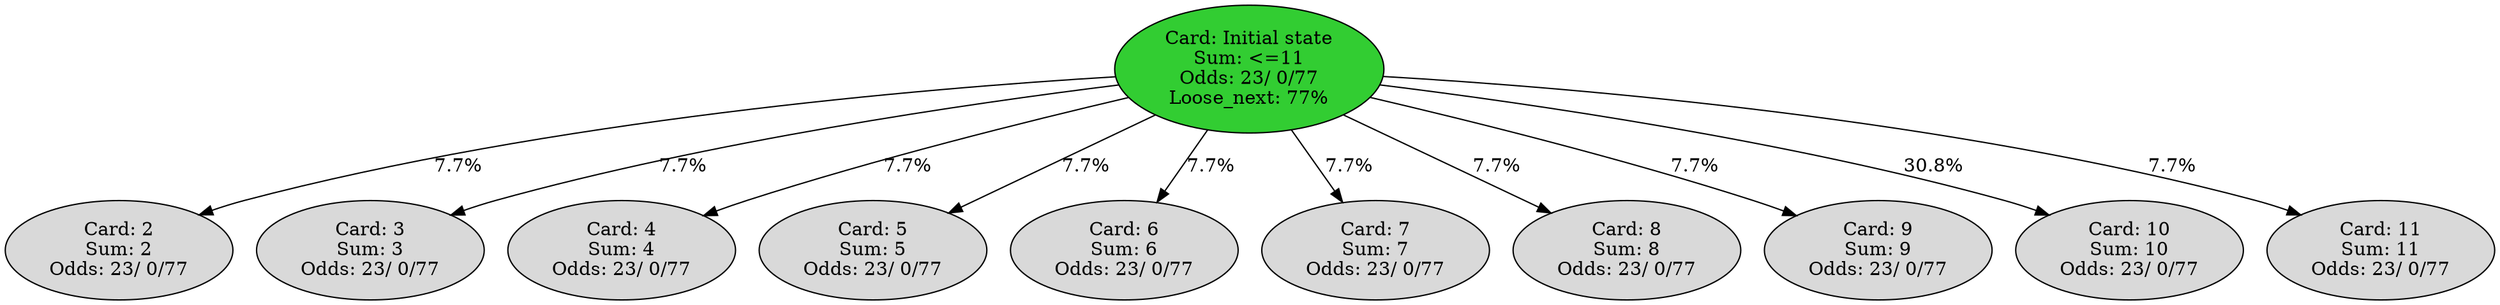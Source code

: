 digraph {
mindist=0.2
ratio=auto
	0 [label="Card: Initial state
Sum: <=11
Odds: 23/ 0/77
Loose_next: 77%" fillcolor=limegreen style=filled]
	"0_2" [label="Card: 2
Sum: 2
Odds: 23/ 0/77" fillcolor=gray85 style=filled]
	0 -> "0_2" [label="7.7%"]
	"0_3" [label="Card: 3
Sum: 3
Odds: 23/ 0/77" fillcolor=gray85 style=filled]
	0 -> "0_3" [label="7.7%"]
	"0_4" [label="Card: 4
Sum: 4
Odds: 23/ 0/77" fillcolor=gray85 style=filled]
	0 -> "0_4" [label="7.7%"]
	"0_5" [label="Card: 5
Sum: 5
Odds: 23/ 0/77" fillcolor=gray85 style=filled]
	0 -> "0_5" [label="7.7%"]
	"0_6" [label="Card: 6
Sum: 6
Odds: 23/ 0/77" fillcolor=gray85 style=filled]
	0 -> "0_6" [label="7.7%"]
	"0_7" [label="Card: 7
Sum: 7
Odds: 23/ 0/77" fillcolor=gray85 style=filled]
	0 -> "0_7" [label="7.7%"]
	"0_8" [label="Card: 8
Sum: 8
Odds: 23/ 0/77" fillcolor=gray85 style=filled]
	0 -> "0_8" [label="7.7%"]
	"0_9" [label="Card: 9
Sum: 9
Odds: 23/ 0/77" fillcolor=gray85 style=filled]
	0 -> "0_9" [label="7.7%"]
	"0_10" [label="Card: 10
Sum: 10
Odds: 23/ 0/77" fillcolor=gray85 style=filled]
	0 -> "0_10" [label="30.8%"]
	"0_11" [label="Card: 11
Sum: 11
Odds: 23/ 0/77" fillcolor=gray85 style=filled]
	0 -> "0_11" [label="7.7%"]
}
